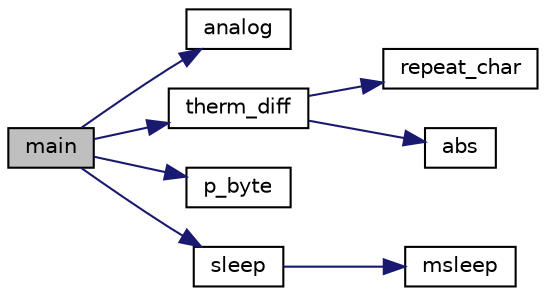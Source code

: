 digraph "main"
{
  edge [fontname="Helvetica",fontsize="10",labelfontname="Helvetica",labelfontsize="10"];
  node [fontname="Helvetica",fontsize="10",shape=record];
  rankdir="LR";
  Node1 [label="main",height=0.2,width=0.4,color="black", fillcolor="grey75", style="filled" fontcolor="black"];
  Node1 -> Node2 [color="midnightblue",fontsize="10",style="solid",fontname="Helvetica"];
  Node2 [label="analog",height=0.2,width=0.4,color="black", fillcolor="white", style="filled",URL="$base_2lib__ic_8c.html#afa28db0c35c02b77341a6bed7aac0cb4"];
  Node1 -> Node3 [color="midnightblue",fontsize="10",style="solid",fontname="Helvetica"];
  Node3 [label="therm_diff",height=0.2,width=0.4,color="black", fillcolor="white", style="filled",URL="$photo_8c.html#a66f998077162963e411a04991dff9d0a"];
  Node3 -> Node4 [color="midnightblue",fontsize="10",style="solid",fontname="Helvetica"];
  Node4 [label="repeat_char",height=0.2,width=0.4,color="black", fillcolor="white", style="filled",URL="$screen_8c.html#ac8e8b349181ce150291f6cacea837914"];
  Node3 -> Node5 [color="midnightblue",fontsize="10",style="solid",fontname="Helvetica"];
  Node5 [label="abs",height=0.2,width=0.4,color="black", fillcolor="white", style="filled",URL="$convert_8c.html#a83b97b49b2135e525b55a3a7ff42036e"];
  Node1 -> Node6 [color="midnightblue",fontsize="10",style="solid",fontname="Helvetica"];
  Node6 [label="p_byte",height=0.2,width=0.4,color="black", fillcolor="white", style="filled",URL="$photo_8c.html#a4ccb49abe8987fd40632afca2dbaa528"];
  Node1 -> Node7 [color="midnightblue",fontsize="10",style="solid",fontname="Helvetica"];
  Node7 [label="sleep",height=0.2,width=0.4,color="black", fillcolor="white", style="filled",URL="$base_2lib__ic_8c.html#aa5113ec47ecf6d5c15614c9353cb9a08"];
  Node7 -> Node8 [color="midnightblue",fontsize="10",style="solid",fontname="Helvetica"];
  Node8 [label="msleep",height=0.2,width=0.4,color="black", fillcolor="white", style="filled",URL="$base_2lib__ic_8c.html#aa3650dfb953be0fa6fb4e6a625d3f777"];
}
